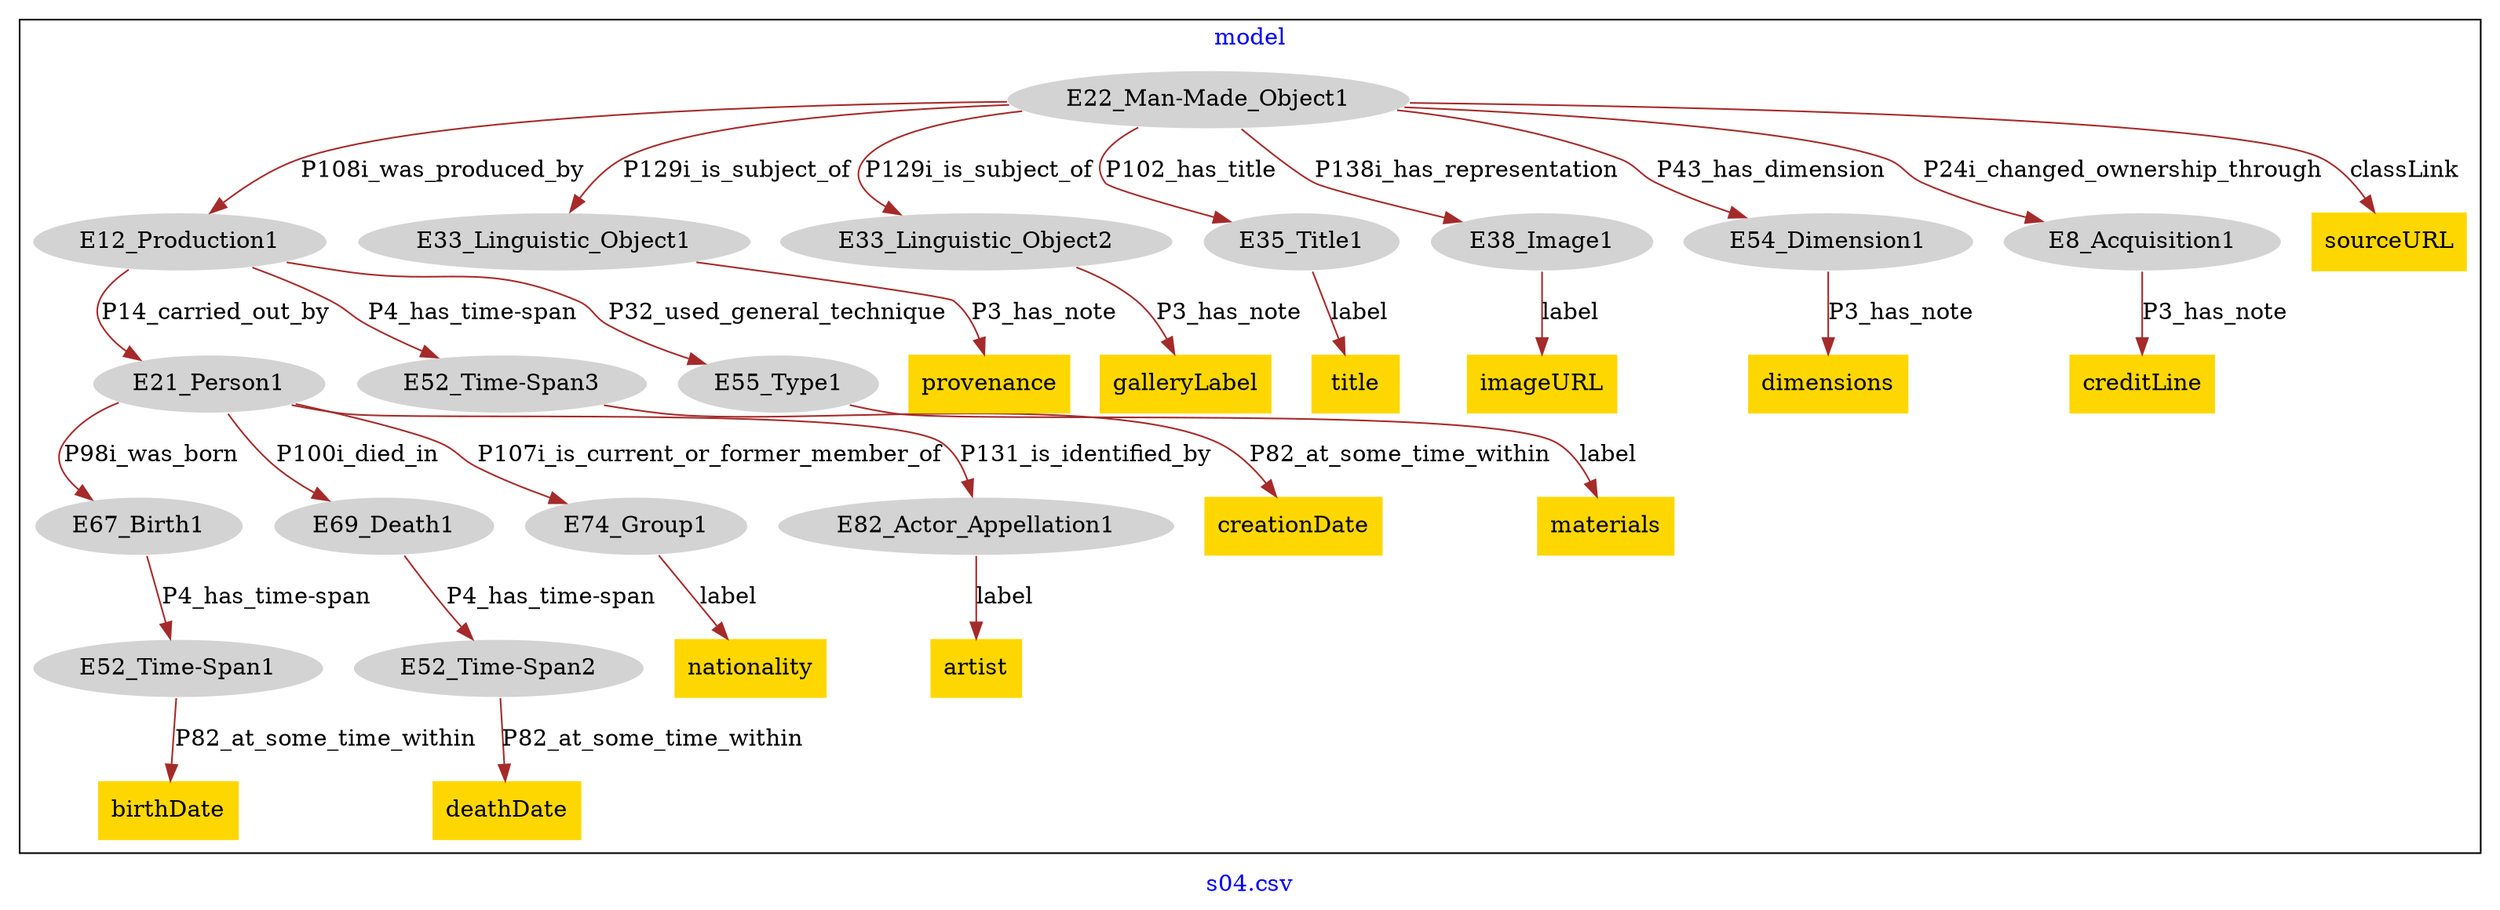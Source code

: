 digraph n0 {
fontcolor="blue"
remincross="true"
label="s04.csv"
subgraph cluster {
label="model"
n2[style="filled",color="white",fillcolor="lightgray",label="E12_Production1"];
n3[style="filled",color="white",fillcolor="lightgray",label="E21_Person1"];
n4[style="filled",color="white",fillcolor="lightgray",label="E52_Time-Span3"];
n5[style="filled",color="white",fillcolor="lightgray",label="E55_Type1"];
n6[style="filled",color="white",fillcolor="lightgray",label="E67_Birth1"];
n7[style="filled",color="white",fillcolor="lightgray",label="E69_Death1"];
n8[style="filled",color="white",fillcolor="lightgray",label="E74_Group1"];
n9[style="filled",color="white",fillcolor="lightgray",label="E82_Actor_Appellation1"];
n10[style="filled",color="white",fillcolor="lightgray",label="E22_Man-Made_Object1"];
n11[style="filled",color="white",fillcolor="lightgray",label="E33_Linguistic_Object1"];
n12[style="filled",color="white",fillcolor="lightgray",label="E33_Linguistic_Object2"];
n13[style="filled",color="white",fillcolor="lightgray",label="E35_Title1"];
n14[style="filled",color="white",fillcolor="lightgray",label="E38_Image1"];
n15[style="filled",color="white",fillcolor="lightgray",label="E54_Dimension1"];
n16[style="filled",color="white",fillcolor="lightgray",label="E8_Acquisition1"];
n17[style="filled",color="white",fillcolor="lightgray",label="E52_Time-Span1"];
n18[style="filled",color="white",fillcolor="lightgray",label="E52_Time-Span2"];
n19[shape="plaintext",style="filled",fillcolor="gold",label="sourceURL"];
n20[shape="plaintext",style="filled",fillcolor="gold",label="provenance"];
n21[shape="plaintext",style="filled",fillcolor="gold",label="imageURL"];
n22[shape="plaintext",style="filled",fillcolor="gold",label="creationDate"];
n23[shape="plaintext",style="filled",fillcolor="gold",label="title"];
n24[shape="plaintext",style="filled",fillcolor="gold",label="galleryLabel"];
n25[shape="plaintext",style="filled",fillcolor="gold",label="birthDate"];
n26[shape="plaintext",style="filled",fillcolor="gold",label="deathDate"];
n27[shape="plaintext",style="filled",fillcolor="gold",label="artist"];
n28[shape="plaintext",style="filled",fillcolor="gold",label="nationality"];
n29[shape="plaintext",style="filled",fillcolor="gold",label="materials"];
n30[shape="plaintext",style="filled",fillcolor="gold",label="dimensions"];
n31[shape="plaintext",style="filled",fillcolor="gold",label="creditLine"];
}
n2 -> n3[color="brown",fontcolor="black",label="P14_carried_out_by"]
n2 -> n4[color="brown",fontcolor="black",label="P4_has_time-span"]
n2 -> n5[color="brown",fontcolor="black",label="P32_used_general_technique"]
n3 -> n6[color="brown",fontcolor="black",label="P98i_was_born"]
n3 -> n7[color="brown",fontcolor="black",label="P100i_died_in"]
n3 -> n8[color="brown",fontcolor="black",label="P107i_is_current_or_former_member_of"]
n3 -> n9[color="brown",fontcolor="black",label="P131_is_identified_by"]
n10 -> n2[color="brown",fontcolor="black",label="P108i_was_produced_by"]
n10 -> n11[color="brown",fontcolor="black",label="P129i_is_subject_of"]
n10 -> n12[color="brown",fontcolor="black",label="P129i_is_subject_of"]
n10 -> n13[color="brown",fontcolor="black",label="P102_has_title"]
n10 -> n14[color="brown",fontcolor="black",label="P138i_has_representation"]
n10 -> n15[color="brown",fontcolor="black",label="P43_has_dimension"]
n10 -> n16[color="brown",fontcolor="black",label="P24i_changed_ownership_through"]
n6 -> n17[color="brown",fontcolor="black",label="P4_has_time-span"]
n7 -> n18[color="brown",fontcolor="black",label="P4_has_time-span"]
n10 -> n19[color="brown",fontcolor="black",label="classLink"]
n11 -> n20[color="brown",fontcolor="black",label="P3_has_note"]
n14 -> n21[color="brown",fontcolor="black",label="label"]
n4 -> n22[color="brown",fontcolor="black",label="P82_at_some_time_within"]
n13 -> n23[color="brown",fontcolor="black",label="label"]
n12 -> n24[color="brown",fontcolor="black",label="P3_has_note"]
n17 -> n25[color="brown",fontcolor="black",label="P82_at_some_time_within"]
n18 -> n26[color="brown",fontcolor="black",label="P82_at_some_time_within"]
n9 -> n27[color="brown",fontcolor="black",label="label"]
n8 -> n28[color="brown",fontcolor="black",label="label"]
n5 -> n29[color="brown",fontcolor="black",label="label"]
n15 -> n30[color="brown",fontcolor="black",label="P3_has_note"]
n16 -> n31[color="brown",fontcolor="black",label="P3_has_note"]
}
